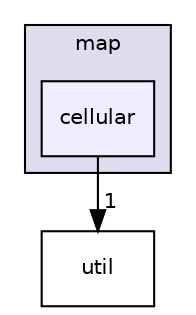 digraph "src/game/map/cellular" {
  compound=true
  node [ fontsize="10", fontname="Helvetica"];
  edge [ labelfontsize="10", labelfontname="Helvetica"];
  subgraph clusterdir_982fd39ee1731a8b580daaa875541184 {
    graph [ bgcolor="#ddddee", pencolor="black", label="map" fontname="Helvetica", fontsize="10", URL="dir_982fd39ee1731a8b580daaa875541184.html"]
  dir_83ffee900fdf5683175689ab2eee10c3 [shape=box, label="cellular", style="filled", fillcolor="#eeeeff", pencolor="black", URL="dir_83ffee900fdf5683175689ab2eee10c3.html"];
  }
  dir_b7878ad5ecbf2506f4125b9d34c97e45 [shape=box label="util" URL="dir_b7878ad5ecbf2506f4125b9d34c97e45.html"];
  dir_83ffee900fdf5683175689ab2eee10c3->dir_b7878ad5ecbf2506f4125b9d34c97e45 [headlabel="1", labeldistance=1.5 headhref="dir_000014_000022.html"];
}
